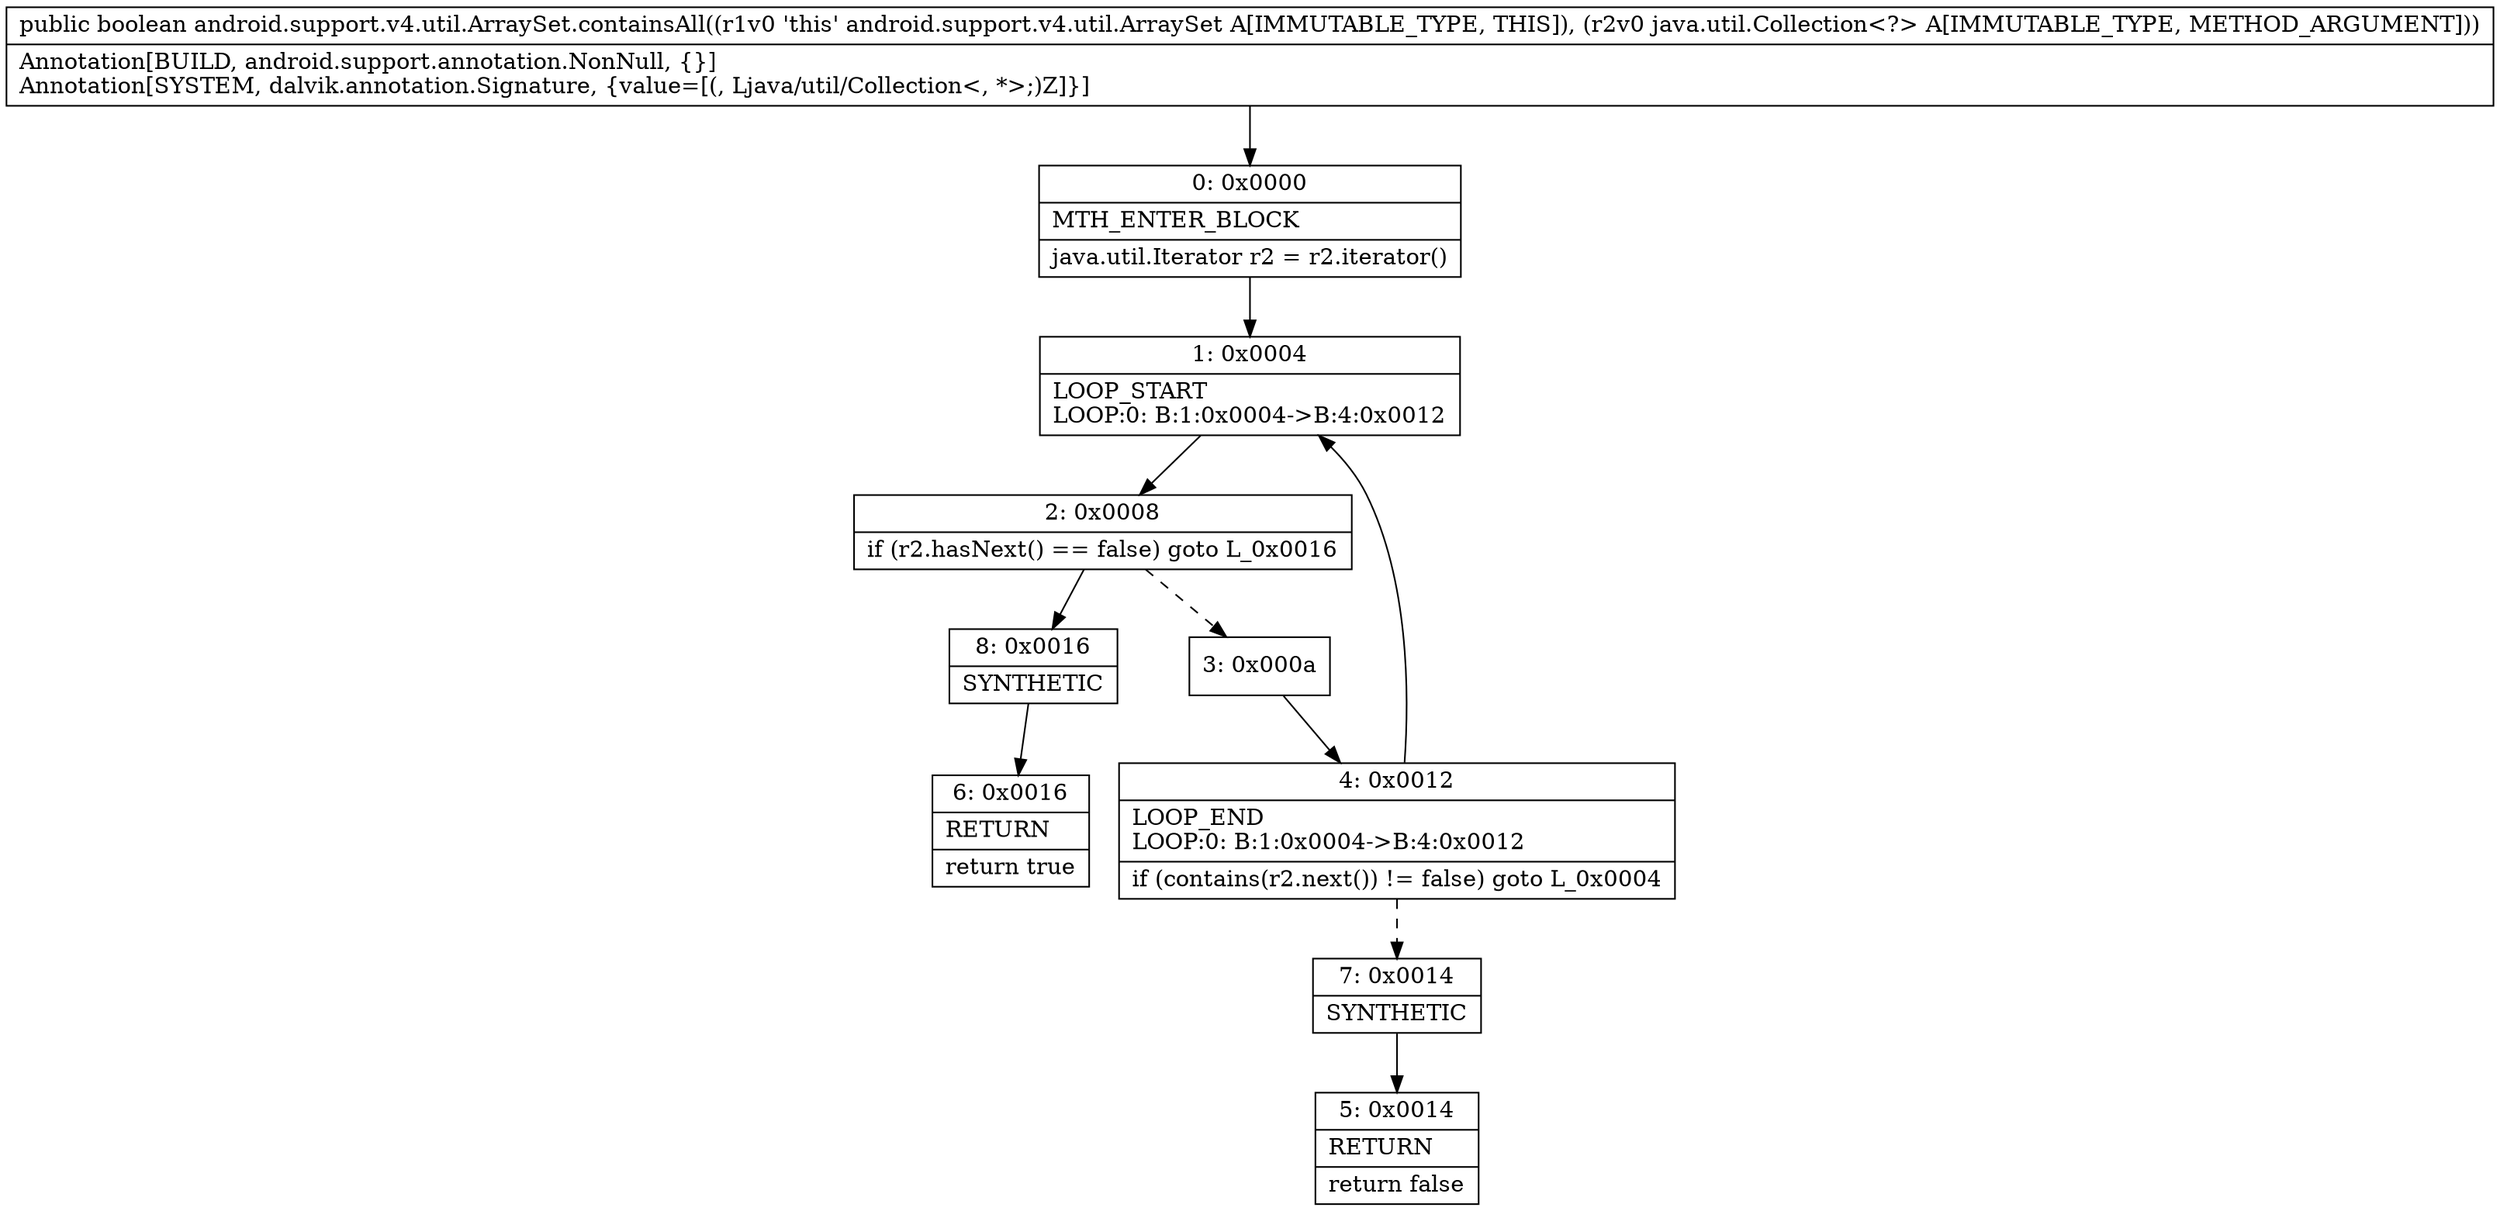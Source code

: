 digraph "CFG forandroid.support.v4.util.ArraySet.containsAll(Ljava\/util\/Collection;)Z" {
Node_0 [shape=record,label="{0\:\ 0x0000|MTH_ENTER_BLOCK\l|java.util.Iterator r2 = r2.iterator()\l}"];
Node_1 [shape=record,label="{1\:\ 0x0004|LOOP_START\lLOOP:0: B:1:0x0004\-\>B:4:0x0012\l}"];
Node_2 [shape=record,label="{2\:\ 0x0008|if (r2.hasNext() == false) goto L_0x0016\l}"];
Node_3 [shape=record,label="{3\:\ 0x000a}"];
Node_4 [shape=record,label="{4\:\ 0x0012|LOOP_END\lLOOP:0: B:1:0x0004\-\>B:4:0x0012\l|if (contains(r2.next()) != false) goto L_0x0004\l}"];
Node_5 [shape=record,label="{5\:\ 0x0014|RETURN\l|return false\l}"];
Node_6 [shape=record,label="{6\:\ 0x0016|RETURN\l|return true\l}"];
Node_7 [shape=record,label="{7\:\ 0x0014|SYNTHETIC\l}"];
Node_8 [shape=record,label="{8\:\ 0x0016|SYNTHETIC\l}"];
MethodNode[shape=record,label="{public boolean android.support.v4.util.ArraySet.containsAll((r1v0 'this' android.support.v4.util.ArraySet A[IMMUTABLE_TYPE, THIS]), (r2v0 java.util.Collection\<?\> A[IMMUTABLE_TYPE, METHOD_ARGUMENT]))  | Annotation[BUILD, android.support.annotation.NonNull, \{\}]\lAnnotation[SYSTEM, dalvik.annotation.Signature, \{value=[(, Ljava\/util\/Collection\<, *\>;)Z]\}]\l}"];
MethodNode -> Node_0;
Node_0 -> Node_1;
Node_1 -> Node_2;
Node_2 -> Node_3[style=dashed];
Node_2 -> Node_8;
Node_3 -> Node_4;
Node_4 -> Node_1;
Node_4 -> Node_7[style=dashed];
Node_7 -> Node_5;
Node_8 -> Node_6;
}

